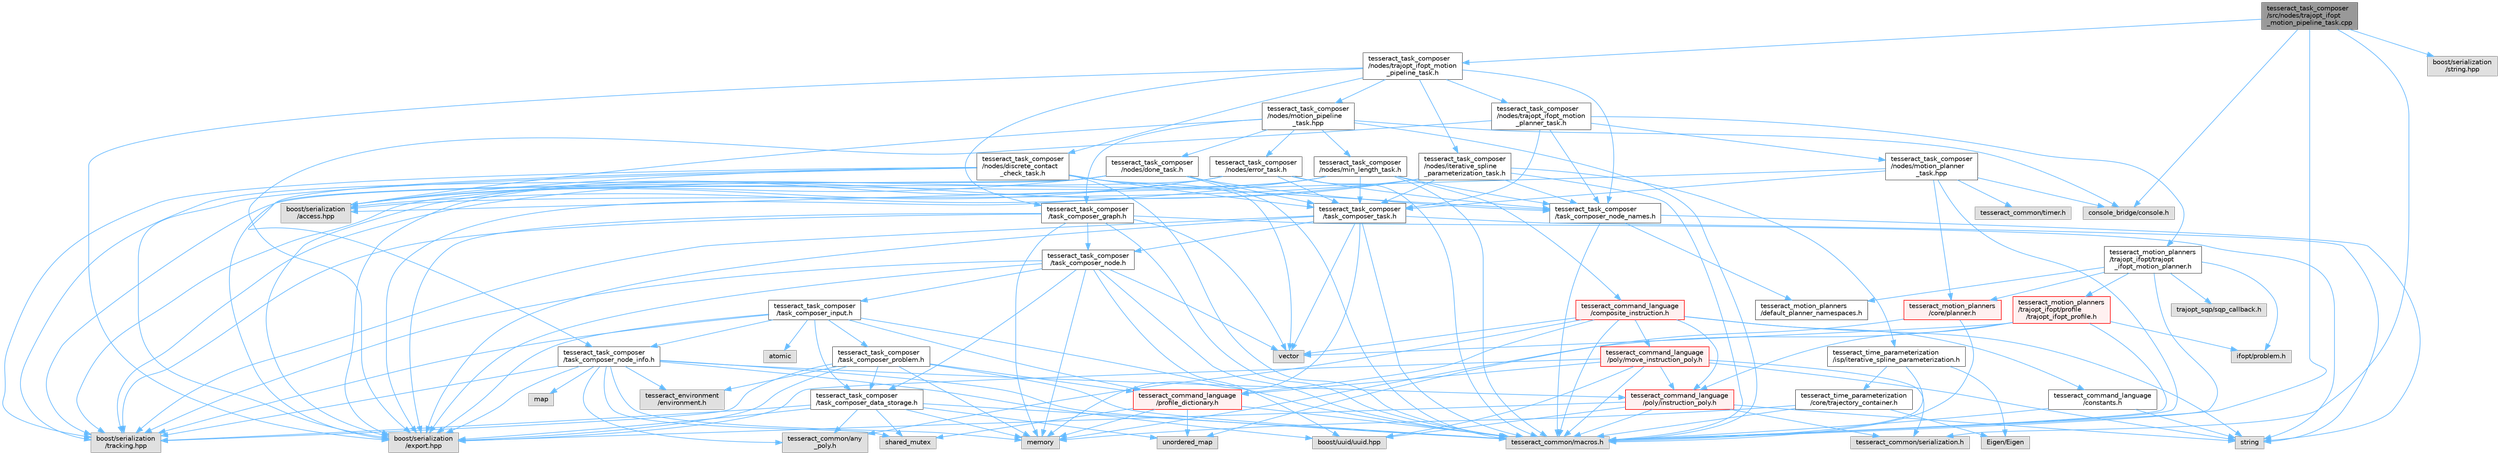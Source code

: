 digraph "tesseract_task_composer/src/nodes/trajopt_ifopt_motion_pipeline_task.cpp"
{
 // LATEX_PDF_SIZE
  bgcolor="transparent";
  edge [fontname=Helvetica,fontsize=10,labelfontname=Helvetica,labelfontsize=10];
  node [fontname=Helvetica,fontsize=10,shape=box,height=0.2,width=0.4];
  Node1 [label="tesseract_task_composer\l/src/nodes/trajopt_ifopt\l_motion_pipeline_task.cpp",height=0.2,width=0.4,color="gray40", fillcolor="grey60", style="filled", fontcolor="black",tooltip=" "];
  Node1 -> Node2 [color="steelblue1",style="solid"];
  Node2 [label="tesseract_common/macros.h",height=0.2,width=0.4,color="grey60", fillcolor="#E0E0E0", style="filled",tooltip=" "];
  Node1 -> Node3 [color="steelblue1",style="solid"];
  Node3 [label="console_bridge/console.h",height=0.2,width=0.4,color="grey60", fillcolor="#E0E0E0", style="filled",tooltip=" "];
  Node1 -> Node4 [color="steelblue1",style="solid"];
  Node4 [label="boost/serialization\l/string.hpp",height=0.2,width=0.4,color="grey60", fillcolor="#E0E0E0", style="filled",tooltip=" "];
  Node1 -> Node5 [color="steelblue1",style="solid"];
  Node5 [label="tesseract_task_composer\l/nodes/trajopt_ifopt_motion\l_pipeline_task.h",height=0.2,width=0.4,color="grey40", fillcolor="white", style="filled",URL="$d2/d10/trajopt__ifopt__motion__pipeline__task_8h.html",tooltip=" "];
  Node5 -> Node6 [color="steelblue1",style="solid"];
  Node6 [label="tesseract_task_composer\l/task_composer_graph.h",height=0.2,width=0.4,color="grey40", fillcolor="white", style="filled",URL="$d4/d58/task__composer__graph_8h.html",tooltip="A task graph."];
  Node6 -> Node2 [color="steelblue1",style="solid"];
  Node6 -> Node7 [color="steelblue1",style="solid"];
  Node7 [label="string",height=0.2,width=0.4,color="grey60", fillcolor="#E0E0E0", style="filled",tooltip=" "];
  Node6 -> Node8 [color="steelblue1",style="solid"];
  Node8 [label="vector",height=0.2,width=0.4,color="grey60", fillcolor="#E0E0E0", style="filled",tooltip=" "];
  Node6 -> Node9 [color="steelblue1",style="solid"];
  Node9 [label="memory",height=0.2,width=0.4,color="grey60", fillcolor="#E0E0E0", style="filled",tooltip=" "];
  Node6 -> Node10 [color="steelblue1",style="solid"];
  Node10 [label="tesseract_task_composer\l/task_composer_node.h",height=0.2,width=0.4,color="grey40", fillcolor="white", style="filled",URL="$da/dbe/task__composer__node_8h.html",tooltip="A node in the pipeline."];
  Node10 -> Node2 [color="steelblue1",style="solid"];
  Node10 -> Node9 [color="steelblue1",style="solid"];
  Node10 -> Node8 [color="steelblue1",style="solid"];
  Node10 -> Node11 [color="steelblue1",style="solid"];
  Node11 [label="boost/uuid/uuid.hpp",height=0.2,width=0.4,color="grey60", fillcolor="#E0E0E0", style="filled",tooltip=" "];
  Node10 -> Node12 [color="steelblue1",style="solid"];
  Node12 [label="tesseract_task_composer\l/task_composer_input.h",height=0.2,width=0.4,color="grey40", fillcolor="white", style="filled",URL="$db/ddf/task__composer__input_8h.html",tooltip="The input data structure to the pipeline."];
  Node12 -> Node2 [color="steelblue1",style="solid"];
  Node12 -> Node13 [color="steelblue1",style="solid"];
  Node13 [label="atomic",height=0.2,width=0.4,color="grey60", fillcolor="#E0E0E0", style="filled",tooltip=" "];
  Node12 -> Node14 [color="steelblue1",style="solid"];
  Node14 [label="tesseract_command_language\l/profile_dictionary.h",height=0.2,width=0.4,color="red", fillcolor="#FFF0F0", style="filled",URL="$dd/dd6/profile__dictionary_8h.html",tooltip="This is a profile dictionary for storing all profiles."];
  Node14 -> Node2 [color="steelblue1",style="solid"];
  Node14 -> Node18 [color="steelblue1",style="solid"];
  Node18 [label="unordered_map",height=0.2,width=0.4,color="grey60", fillcolor="#E0E0E0", style="filled",tooltip=" "];
  Node14 -> Node9 [color="steelblue1",style="solid"];
  Node14 -> Node20 [color="steelblue1",style="solid"];
  Node20 [label="shared_mutex",height=0.2,width=0.4,color="grey60", fillcolor="#E0E0E0", style="filled",tooltip=" "];
  Node12 -> Node21 [color="steelblue1",style="solid"];
  Node21 [label="tesseract_task_composer\l/task_composer_data_storage.h",height=0.2,width=0.4,color="grey40", fillcolor="white", style="filled",URL="$dc/dc5/task__composer__data__storage_8h.html",tooltip="Data storage used when executing the pipeline."];
  Node21 -> Node2 [color="steelblue1",style="solid"];
  Node21 -> Node9 [color="steelblue1",style="solid"];
  Node21 -> Node18 [color="steelblue1",style="solid"];
  Node21 -> Node20 [color="steelblue1",style="solid"];
  Node21 -> Node22 [color="steelblue1",style="solid"];
  Node22 [label="tesseract_common/any\l_poly.h",height=0.2,width=0.4,color="grey60", fillcolor="#E0E0E0", style="filled",tooltip=" "];
  Node21 -> Node23 [color="steelblue1",style="solid"];
  Node23 [label="boost/serialization\l/export.hpp",height=0.2,width=0.4,color="grey60", fillcolor="#E0E0E0", style="filled",tooltip=" "];
  Node21 -> Node24 [color="steelblue1",style="solid"];
  Node24 [label="boost/serialization\l/tracking.hpp",height=0.2,width=0.4,color="grey60", fillcolor="#E0E0E0", style="filled",tooltip=" "];
  Node12 -> Node25 [color="steelblue1",style="solid"];
  Node25 [label="tesseract_task_composer\l/task_composer_node_info.h",height=0.2,width=0.4,color="grey40", fillcolor="white", style="filled",URL="$d7/d2c/task__composer__node__info_8h.html",tooltip="Task composer node info."];
  Node25 -> Node2 [color="steelblue1",style="solid"];
  Node25 -> Node9 [color="steelblue1",style="solid"];
  Node25 -> Node20 [color="steelblue1",style="solid"];
  Node25 -> Node26 [color="steelblue1",style="solid"];
  Node26 [label="map",height=0.2,width=0.4,color="grey60", fillcolor="#E0E0E0", style="filled",tooltip=" "];
  Node25 -> Node11 [color="steelblue1",style="solid"];
  Node25 -> Node27 [color="steelblue1",style="solid"];
  Node27 [label="tesseract_environment\l/environment.h",height=0.2,width=0.4,color="grey60", fillcolor="#E0E0E0", style="filled",tooltip=" "];
  Node25 -> Node28 [color="steelblue1",style="solid"];
  Node28 [label="tesseract_command_language\l/poly/instruction_poly.h",height=0.2,width=0.4,color="red", fillcolor="#FFF0F0", style="filled",URL="$d1/db1/instruction__poly_8h.html",tooltip=" "];
  Node28 -> Node2 [color="steelblue1",style="solid"];
  Node28 -> Node7 [color="steelblue1",style="solid"];
  Node28 -> Node23 [color="steelblue1",style="solid"];
  Node28 -> Node11 [color="steelblue1",style="solid"];
  Node28 -> Node32 [color="steelblue1",style="solid"];
  Node32 [label="tesseract_common/serialization.h",height=0.2,width=0.4,color="grey60", fillcolor="#E0E0E0", style="filled",tooltip=" "];
  Node25 -> Node22 [color="steelblue1",style="solid"];
  Node25 -> Node23 [color="steelblue1",style="solid"];
  Node25 -> Node24 [color="steelblue1",style="solid"];
  Node12 -> Node34 [color="steelblue1",style="solid"];
  Node34 [label="tesseract_task_composer\l/task_composer_problem.h",height=0.2,width=0.4,color="grey40", fillcolor="white", style="filled",URL="$d7/d6d/task__composer__problem_8h.html",tooltip="A task composer server problem."];
  Node34 -> Node2 [color="steelblue1",style="solid"];
  Node34 -> Node9 [color="steelblue1",style="solid"];
  Node34 -> Node27 [color="steelblue1",style="solid"];
  Node34 -> Node14 [color="steelblue1",style="solid"];
  Node34 -> Node21 [color="steelblue1",style="solid"];
  Node34 -> Node23 [color="steelblue1",style="solid"];
  Node34 -> Node24 [color="steelblue1",style="solid"];
  Node12 -> Node23 [color="steelblue1",style="solid"];
  Node12 -> Node24 [color="steelblue1",style="solid"];
  Node10 -> Node21 [color="steelblue1",style="solid"];
  Node10 -> Node23 [color="steelblue1",style="solid"];
  Node10 -> Node24 [color="steelblue1",style="solid"];
  Node6 -> Node23 [color="steelblue1",style="solid"];
  Node6 -> Node24 [color="steelblue1",style="solid"];
  Node5 -> Node35 [color="steelblue1",style="solid"];
  Node35 [label="tesseract_task_composer\l/task_composer_node_names.h",height=0.2,width=0.4,color="grey40", fillcolor="white", style="filled",URL="$d3/da7/task__composer__node__names_8h.html",tooltip="Contains default node names."];
  Node35 -> Node2 [color="steelblue1",style="solid"];
  Node35 -> Node7 [color="steelblue1",style="solid"];
  Node35 -> Node36 [color="steelblue1",style="solid"];
  Node36 [label="tesseract_motion_planners\l/default_planner_namespaces.h",height=0.2,width=0.4,color="grey40", fillcolor="white", style="filled",URL="$de/d3a/default__planner__namespaces_8h.html",tooltip="A collection of motion planner profile namespaces."];
  Node5 -> Node37 [color="steelblue1",style="solid"];
  Node37 [label="tesseract_task_composer\l/nodes/motion_pipeline\l_task.hpp",height=0.2,width=0.4,color="grey40", fillcolor="white", style="filled",URL="$de/d12/motion__pipeline__task_8hpp.html",tooltip=" "];
  Node37 -> Node2 [color="steelblue1",style="solid"];
  Node37 -> Node3 [color="steelblue1",style="solid"];
  Node37 -> Node38 [color="steelblue1",style="solid"];
  Node38 [label="boost/serialization\l/access.hpp",height=0.2,width=0.4,color="grey60", fillcolor="#E0E0E0", style="filled",tooltip=" "];
  Node37 -> Node6 [color="steelblue1",style="solid"];
  Node37 -> Node39 [color="steelblue1",style="solid"];
  Node39 [label="tesseract_task_composer\l/nodes/min_length_task.h",height=0.2,width=0.4,color="grey40", fillcolor="white", style="filled",URL="$d3/d6c/min__length__task_8h.html",tooltip="Task for processing the seed so it meets a minimum length. Planners like trajopt need at least 10 sta..."];
  Node39 -> Node2 [color="steelblue1",style="solid"];
  Node39 -> Node38 [color="steelblue1",style="solid"];
  Node39 -> Node40 [color="steelblue1",style="solid"];
  Node40 [label="tesseract_task_composer\l/task_composer_task.h",height=0.2,width=0.4,color="grey40", fillcolor="white", style="filled",URL="$da/d71/task__composer__task_8h.html",tooltip="A task in the pipeline."];
  Node40 -> Node2 [color="steelblue1",style="solid"];
  Node40 -> Node7 [color="steelblue1",style="solid"];
  Node40 -> Node8 [color="steelblue1",style="solid"];
  Node40 -> Node9 [color="steelblue1",style="solid"];
  Node40 -> Node10 [color="steelblue1",style="solid"];
  Node40 -> Node23 [color="steelblue1",style="solid"];
  Node40 -> Node24 [color="steelblue1",style="solid"];
  Node39 -> Node35 [color="steelblue1",style="solid"];
  Node39 -> Node41 [color="steelblue1",style="solid"];
  Node41 [label="tesseract_command_language\l/composite_instruction.h",height=0.2,width=0.4,color="red", fillcolor="#FFF0F0", style="filled",URL="$d5/df7/composite__instruction_8h.html",tooltip=" "];
  Node41 -> Node2 [color="steelblue1",style="solid"];
  Node41 -> Node8 [color="steelblue1",style="solid"];
  Node41 -> Node7 [color="steelblue1",style="solid"];
  Node41 -> Node28 [color="steelblue1",style="solid"];
  Node41 -> Node42 [color="steelblue1",style="solid"];
  Node42 [label="tesseract_command_language\l/poly/move_instruction_poly.h",height=0.2,width=0.4,color="red", fillcolor="#FFF0F0", style="filled",URL="$dc/df1/move__instruction__poly_8h.html",tooltip="The move instruction interface."];
  Node42 -> Node2 [color="steelblue1",style="solid"];
  Node42 -> Node7 [color="steelblue1",style="solid"];
  Node42 -> Node23 [color="steelblue1",style="solid"];
  Node42 -> Node11 [color="steelblue1",style="solid"];
  Node42 -> Node28 [color="steelblue1",style="solid"];
  Node42 -> Node14 [color="steelblue1",style="solid"];
  Node42 -> Node32 [color="steelblue1",style="solid"];
  Node41 -> Node48 [color="steelblue1",style="solid"];
  Node48 [label="tesseract_command_language\l/constants.h",height=0.2,width=0.4,color="grey40", fillcolor="white", style="filled",URL="$d2/d6f/constants_8h.html",tooltip="Containst Tesseract Command Language constants."];
  Node48 -> Node2 [color="steelblue1",style="solid"];
  Node48 -> Node7 [color="steelblue1",style="solid"];
  Node41 -> Node14 [color="steelblue1",style="solid"];
  Node41 -> Node22 [color="steelblue1",style="solid"];
  Node39 -> Node23 [color="steelblue1",style="solid"];
  Node39 -> Node24 [color="steelblue1",style="solid"];
  Node37 -> Node49 [color="steelblue1",style="solid"];
  Node49 [label="tesseract_task_composer\l/nodes/done_task.h",height=0.2,width=0.4,color="grey40", fillcolor="white", style="filled",URL="$d5/d86/done__task_8h.html",tooltip=" "];
  Node49 -> Node2 [color="steelblue1",style="solid"];
  Node49 -> Node38 [color="steelblue1",style="solid"];
  Node49 -> Node40 [color="steelblue1",style="solid"];
  Node49 -> Node35 [color="steelblue1",style="solid"];
  Node49 -> Node23 [color="steelblue1",style="solid"];
  Node49 -> Node24 [color="steelblue1",style="solid"];
  Node37 -> Node50 [color="steelblue1",style="solid"];
  Node50 [label="tesseract_task_composer\l/nodes/error_task.h",height=0.2,width=0.4,color="grey40", fillcolor="white", style="filled",URL="$d4/d4c/error__task_8h.html",tooltip=" "];
  Node50 -> Node2 [color="steelblue1",style="solid"];
  Node50 -> Node38 [color="steelblue1",style="solid"];
  Node50 -> Node40 [color="steelblue1",style="solid"];
  Node50 -> Node35 [color="steelblue1",style="solid"];
  Node50 -> Node23 [color="steelblue1",style="solid"];
  Node50 -> Node24 [color="steelblue1",style="solid"];
  Node5 -> Node51 [color="steelblue1",style="solid"];
  Node51 [label="tesseract_task_composer\l/nodes/trajopt_ifopt_motion\l_planner_task.h",height=0.2,width=0.4,color="grey40", fillcolor="white", style="filled",URL="$d5/d8b/trajopt__ifopt__motion__planner__task_8h.html",tooltip="TrajOpt Ifopt motion planning pipeline."];
  Node51 -> Node40 [color="steelblue1",style="solid"];
  Node51 -> Node35 [color="steelblue1",style="solid"];
  Node51 -> Node52 [color="steelblue1",style="solid"];
  Node52 [label="tesseract_task_composer\l/nodes/motion_planner\l_task.hpp",height=0.2,width=0.4,color="grey40", fillcolor="white", style="filled",URL="$d2/df3/motion__planner__task_8hpp.html",tooltip=" "];
  Node52 -> Node2 [color="steelblue1",style="solid"];
  Node52 -> Node3 [color="steelblue1",style="solid"];
  Node52 -> Node38 [color="steelblue1",style="solid"];
  Node52 -> Node53 [color="steelblue1",style="solid"];
  Node53 [label="tesseract_common/timer.h",height=0.2,width=0.4,color="grey60", fillcolor="#E0E0E0", style="filled",tooltip=" "];
  Node52 -> Node40 [color="steelblue1",style="solid"];
  Node52 -> Node54 [color="steelblue1",style="solid"];
  Node54 [label="tesseract_motion_planners\l/core/planner.h",height=0.2,width=0.4,color="red", fillcolor="#FFF0F0", style="filled",URL="$d7/d8c/planner_8h.html",tooltip="Planner Interface Class."];
  Node54 -> Node2 [color="steelblue1",style="solid"];
  Node54 -> Node18 [color="steelblue1",style="solid"];
  Node51 -> Node57 [color="steelblue1",style="solid"];
  Node57 [label="tesseract_motion_planners\l/trajopt_ifopt/trajopt\l_ifopt_motion_planner.h",height=0.2,width=0.4,color="grey40", fillcolor="white", style="filled",URL="$d6/d25/trajopt__ifopt__motion__planner_8h.html",tooltip=" "];
  Node57 -> Node2 [color="steelblue1",style="solid"];
  Node57 -> Node58 [color="steelblue1",style="solid"];
  Node58 [label="ifopt/problem.h",height=0.2,width=0.4,color="grey60", fillcolor="#E0E0E0", style="filled",tooltip=" "];
  Node57 -> Node59 [color="steelblue1",style="solid"];
  Node59 [label="trajopt_sqp/sqp_callback.h",height=0.2,width=0.4,color="grey60", fillcolor="#E0E0E0", style="filled",tooltip=" "];
  Node57 -> Node36 [color="steelblue1",style="solid"];
  Node57 -> Node54 [color="steelblue1",style="solid"];
  Node57 -> Node60 [color="steelblue1",style="solid"];
  Node60 [label="tesseract_motion_planners\l/trajopt_ifopt/profile\l/trajopt_ifopt_profile.h",height=0.2,width=0.4,color="red", fillcolor="#FFF0F0", style="filled",URL="$d3/da7/trajopt__ifopt__profile_8h.html",tooltip=" "];
  Node60 -> Node2 [color="steelblue1",style="solid"];
  Node60 -> Node8 [color="steelblue1",style="solid"];
  Node60 -> Node9 [color="steelblue1",style="solid"];
  Node60 -> Node58 [color="steelblue1",style="solid"];
  Node60 -> Node28 [color="steelblue1",style="solid"];
  Node51 -> Node23 [color="steelblue1",style="solid"];
  Node5 -> Node69 [color="steelblue1",style="solid"];
  Node69 [label="tesseract_task_composer\l/nodes/discrete_contact\l_check_task.h",height=0.2,width=0.4,color="grey40", fillcolor="white", style="filled",URL="$d1/d26/discrete__contact__check__task_8h.html",tooltip="Discrete Collision check trajectory task."];
  Node69 -> Node2 [color="steelblue1",style="solid"];
  Node69 -> Node38 [color="steelblue1",style="solid"];
  Node69 -> Node8 [color="steelblue1",style="solid"];
  Node69 -> Node40 [color="steelblue1",style="solid"];
  Node69 -> Node25 [color="steelblue1",style="solid"];
  Node69 -> Node35 [color="steelblue1",style="solid"];
  Node69 -> Node23 [color="steelblue1",style="solid"];
  Node69 -> Node24 [color="steelblue1",style="solid"];
  Node5 -> Node70 [color="steelblue1",style="solid"];
  Node70 [label="tesseract_task_composer\l/nodes/iterative_spline\l_parameterization_task.h",height=0.2,width=0.4,color="grey40", fillcolor="white", style="filled",URL="$d3/db1/iterative__spline__parameterization__task_8h.html",tooltip="Perform iterative spline time parameterization."];
  Node70 -> Node2 [color="steelblue1",style="solid"];
  Node70 -> Node38 [color="steelblue1",style="solid"];
  Node70 -> Node40 [color="steelblue1",style="solid"];
  Node70 -> Node35 [color="steelblue1",style="solid"];
  Node70 -> Node71 [color="steelblue1",style="solid"];
  Node71 [label="tesseract_time_parameterization\l/isp/iterative_spline_parameterization.h",height=0.2,width=0.4,color="grey40", fillcolor="white", style="filled",URL="$d3/d2c/iterative__spline__parameterization_8h.html",tooltip=" "];
  Node71 -> Node2 [color="steelblue1",style="solid"];
  Node71 -> Node72 [color="steelblue1",style="solid"];
  Node72 [label="Eigen/Eigen",height=0.2,width=0.4,color="grey60", fillcolor="#E0E0E0", style="filled",tooltip=" "];
  Node71 -> Node73 [color="steelblue1",style="solid"];
  Node73 [label="tesseract_time_parameterization\l/core/trajectory_container.h",height=0.2,width=0.4,color="grey40", fillcolor="white", style="filled",URL="$d5/de8/trajectory__container_8h.html",tooltip="Creates an interface for contaning different trajectory data structures."];
  Node73 -> Node2 [color="steelblue1",style="solid"];
  Node73 -> Node72 [color="steelblue1",style="solid"];
  Node73 -> Node9 [color="steelblue1",style="solid"];
  Node70 -> Node23 [color="steelblue1",style="solid"];
  Node70 -> Node24 [color="steelblue1",style="solid"];
  Node5 -> Node23 [color="steelblue1",style="solid"];
  Node1 -> Node32 [color="steelblue1",style="solid"];
}
